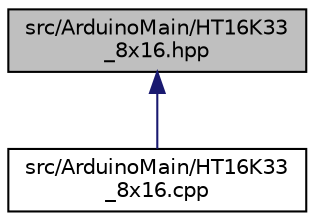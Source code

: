 digraph "src/ArduinoMain/HT16K33_8x16.hpp"
{
 // LATEX_PDF_SIZE
  edge [fontname="Helvetica",fontsize="10",labelfontname="Helvetica",labelfontsize="10"];
  node [fontname="Helvetica",fontsize="10",shape=record];
  Node1 [label="src/ArduinoMain/HT16K33\l_8x16.hpp",height=0.2,width=0.4,color="black", fillcolor="grey75", style="filled", fontcolor="black",tooltip="8x1サイズのLEDパネルクラス"];
  Node1 -> Node2 [dir="back",color="midnightblue",fontsize="10",style="solid",fontname="Helvetica"];
  Node2 [label="src/ArduinoMain/HT16K33\l_8x16.cpp",height=0.2,width=0.4,color="black", fillcolor="white", style="filled",URL="$HT16K33__8x16_8cpp.html",tooltip="8x16サイズのLEDパネルクラス"];
}
